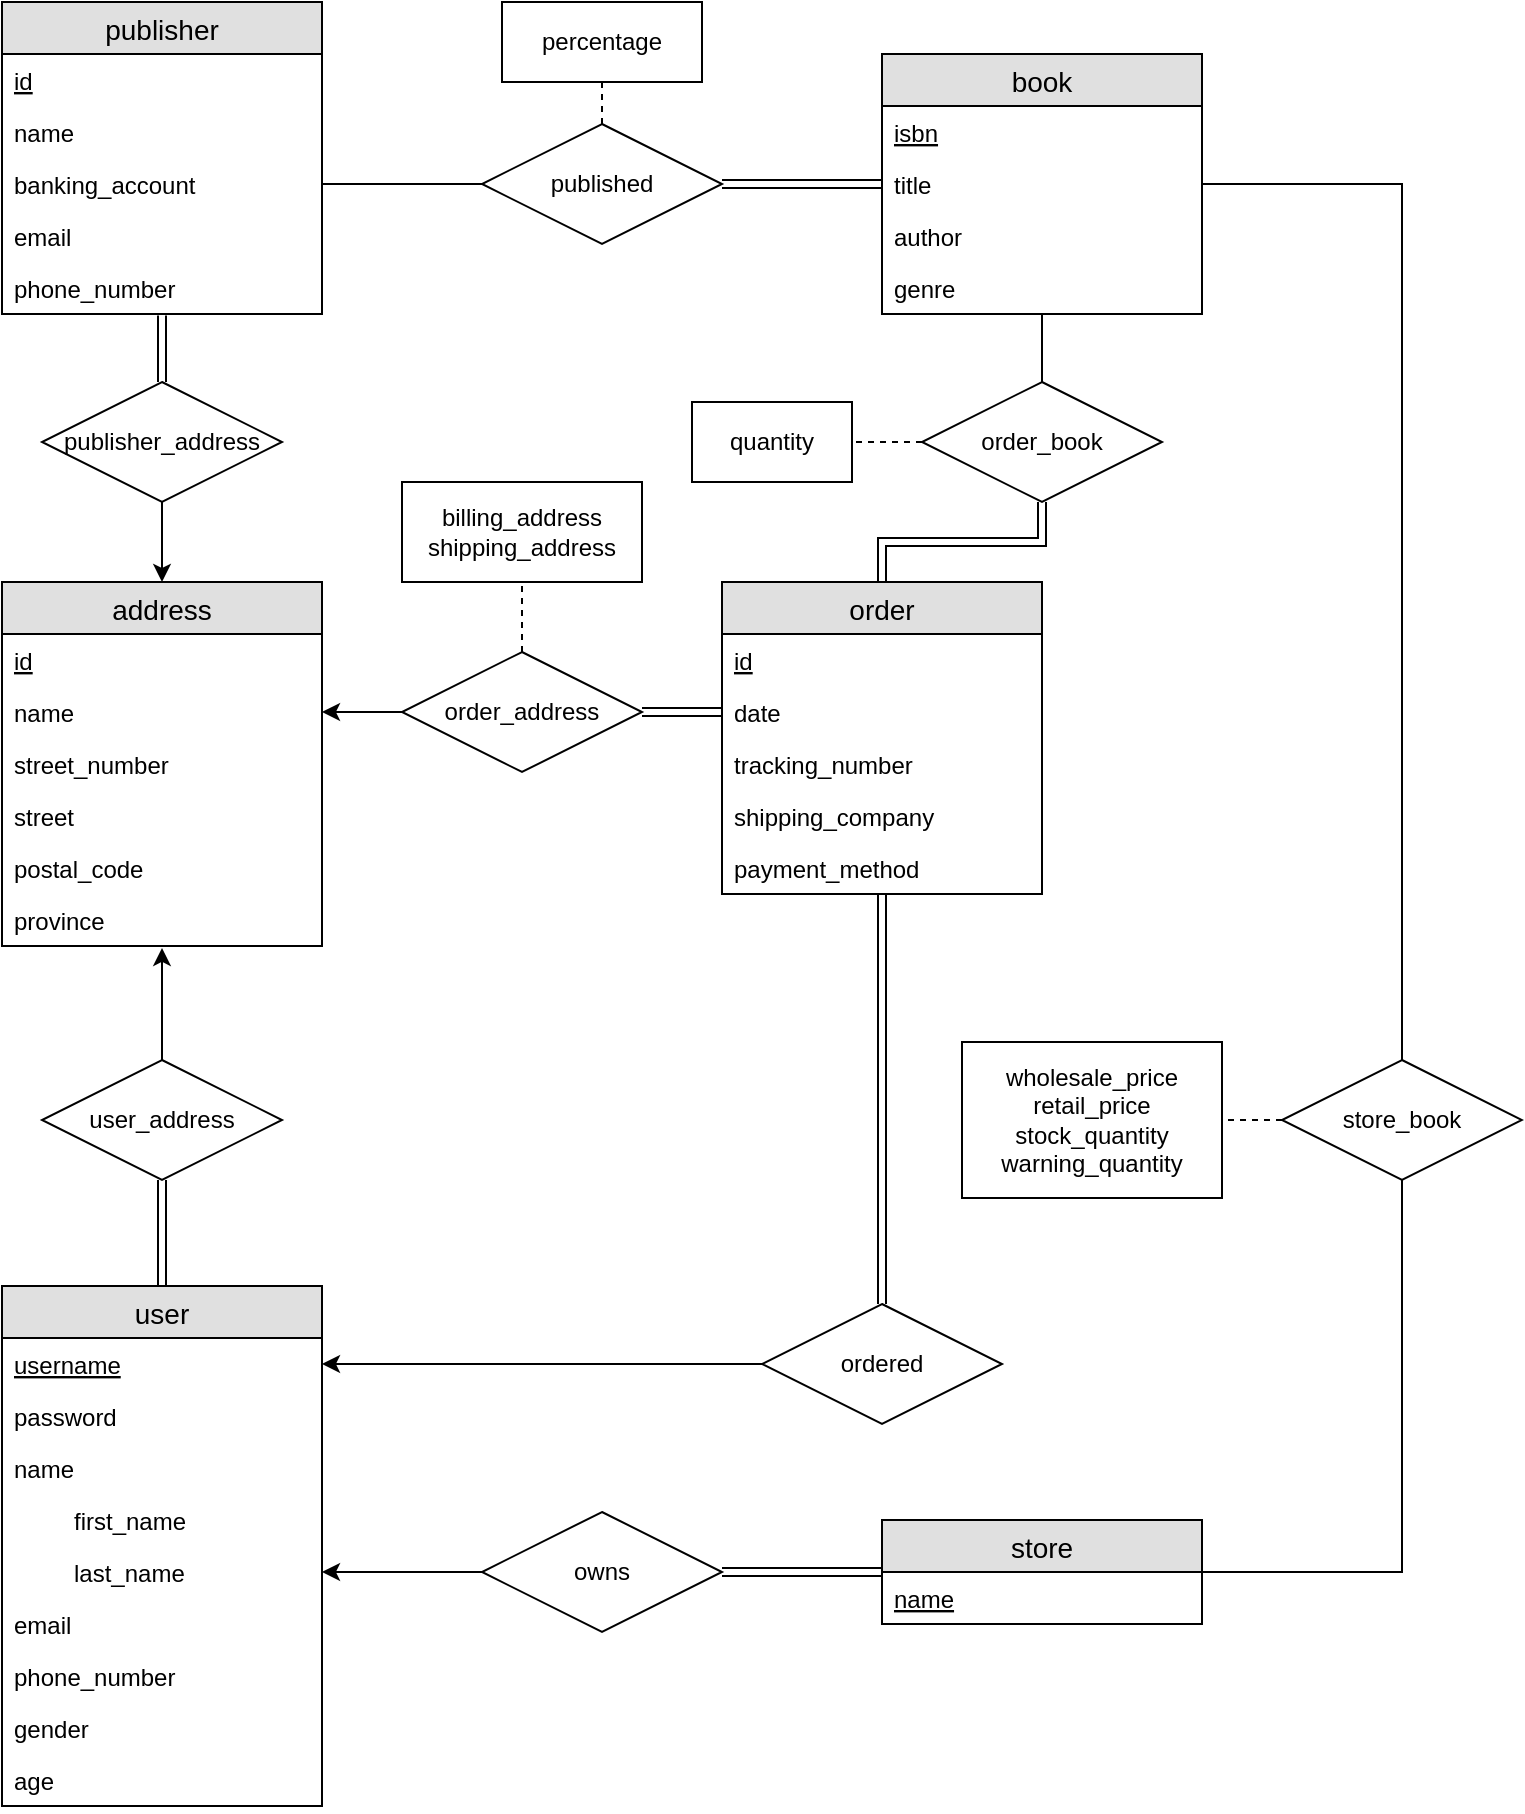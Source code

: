 <mxfile version="12.8.6" type="device"><diagram id="yfBQ-HOSyiXLejvY3fIL" name="Page-1"><mxGraphModel dx="1673" dy="931" grid="1" gridSize="10" guides="1" tooltips="1" connect="1" arrows="1" fold="1" page="1" pageScale="1" pageWidth="850" pageHeight="1100" math="0" shadow="0"><root><mxCell id="0"/><mxCell id="1" parent="0"/><mxCell id="_ZGO0kbLoGnRzJAZCeMT-1" value="publisher" style="swimlane;fontStyle=0;childLayout=stackLayout;horizontal=1;startSize=26;fillColor=#e0e0e0;horizontalStack=0;resizeParent=1;resizeParentMax=0;resizeLast=0;collapsible=1;marginBottom=0;swimlaneFillColor=#ffffff;align=center;fontSize=14;" vertex="1" parent="1"><mxGeometry x="40" y="40" width="160" height="156" as="geometry"/></mxCell><mxCell id="_ZGO0kbLoGnRzJAZCeMT-2" value="id" style="text;strokeColor=none;fillColor=none;spacingLeft=4;spacingRight=4;overflow=hidden;rotatable=0;points=[[0,0.5],[1,0.5]];portConstraint=eastwest;fontSize=12;fontStyle=4" vertex="1" parent="_ZGO0kbLoGnRzJAZCeMT-1"><mxGeometry y="26" width="160" height="26" as="geometry"/></mxCell><mxCell id="_ZGO0kbLoGnRzJAZCeMT-3" value="name" style="text;strokeColor=none;fillColor=none;spacingLeft=4;spacingRight=4;overflow=hidden;rotatable=0;points=[[0,0.5],[1,0.5]];portConstraint=eastwest;fontSize=12;" vertex="1" parent="_ZGO0kbLoGnRzJAZCeMT-1"><mxGeometry y="52" width="160" height="26" as="geometry"/></mxCell><mxCell id="_ZGO0kbLoGnRzJAZCeMT-7" value="banking_account" style="text;strokeColor=none;fillColor=none;spacingLeft=4;spacingRight=4;overflow=hidden;rotatable=0;points=[[0,0.5],[1,0.5]];portConstraint=eastwest;fontSize=12;" vertex="1" parent="_ZGO0kbLoGnRzJAZCeMT-1"><mxGeometry y="78" width="160" height="26" as="geometry"/></mxCell><mxCell id="_ZGO0kbLoGnRzJAZCeMT-9" value="email" style="text;strokeColor=none;fillColor=none;spacingLeft=4;spacingRight=4;overflow=hidden;rotatable=0;points=[[0,0.5],[1,0.5]];portConstraint=eastwest;fontSize=12;" vertex="1" parent="_ZGO0kbLoGnRzJAZCeMT-1"><mxGeometry y="104" width="160" height="26" as="geometry"/></mxCell><mxCell id="_ZGO0kbLoGnRzJAZCeMT-10" value="phone_number" style="text;strokeColor=none;fillColor=none;spacingLeft=4;spacingRight=4;overflow=hidden;rotatable=0;points=[[0,0.5],[1,0.5]];portConstraint=eastwest;fontSize=12;" vertex="1" parent="_ZGO0kbLoGnRzJAZCeMT-1"><mxGeometry y="130" width="160" height="26" as="geometry"/></mxCell><mxCell id="_ZGO0kbLoGnRzJAZCeMT-23" style="edgeStyle=orthogonalEdgeStyle;rounded=0;orthogonalLoop=1;jettySize=auto;html=1;exitX=0;exitY=0.5;exitDx=0;exitDy=0;endArrow=none;endFill=0;" edge="1" parent="1" source="_ZGO0kbLoGnRzJAZCeMT-18" target="_ZGO0kbLoGnRzJAZCeMT-7"><mxGeometry relative="1" as="geometry"><mxPoint x="240" y="150" as="targetPoint"/></mxGeometry></mxCell><mxCell id="_ZGO0kbLoGnRzJAZCeMT-24" style="edgeStyle=orthogonalEdgeStyle;rounded=0;orthogonalLoop=1;jettySize=auto;html=1;exitX=1;exitY=0.5;exitDx=0;exitDy=0;endArrow=none;endFill=0;shape=link;" edge="1" parent="1" source="_ZGO0kbLoGnRzJAZCeMT-18" target="_ZGO0kbLoGnRzJAZCeMT-14"><mxGeometry relative="1" as="geometry"/></mxCell><mxCell id="_ZGO0kbLoGnRzJAZCeMT-18" value="published" style="shape=rhombus;perimeter=rhombusPerimeter;whiteSpace=wrap;html=1;align=center;" vertex="1" parent="1"><mxGeometry x="280" y="101" width="120" height="60" as="geometry"/></mxCell><mxCell id="_ZGO0kbLoGnRzJAZCeMT-22" style="edgeStyle=orthogonalEdgeStyle;rounded=0;orthogonalLoop=1;jettySize=auto;html=1;exitX=0.5;exitY=1;exitDx=0;exitDy=0;entryX=0.5;entryY=0;entryDx=0;entryDy=0;endArrow=none;endFill=0;dashed=1;" edge="1" parent="1" source="_ZGO0kbLoGnRzJAZCeMT-20" target="_ZGO0kbLoGnRzJAZCeMT-18"><mxGeometry relative="1" as="geometry"/></mxCell><mxCell id="_ZGO0kbLoGnRzJAZCeMT-20" value="percentage" style="whiteSpace=wrap;html=1;align=center;" vertex="1" parent="1"><mxGeometry x="290" y="40" width="100" height="40" as="geometry"/></mxCell><mxCell id="_ZGO0kbLoGnRzJAZCeMT-11" value="book" style="swimlane;fontStyle=0;childLayout=stackLayout;horizontal=1;startSize=26;fillColor=#e0e0e0;horizontalStack=0;resizeParent=1;resizeParentMax=0;resizeLast=0;collapsible=1;marginBottom=0;swimlaneFillColor=#ffffff;align=center;fontSize=14;" vertex="1" parent="1"><mxGeometry x="480" y="66" width="160" height="130" as="geometry"/></mxCell><mxCell id="_ZGO0kbLoGnRzJAZCeMT-12" value="isbn" style="text;strokeColor=none;fillColor=none;spacingLeft=4;spacingRight=4;overflow=hidden;rotatable=0;points=[[0,0.5],[1,0.5]];portConstraint=eastwest;fontSize=12;fontStyle=4" vertex="1" parent="_ZGO0kbLoGnRzJAZCeMT-11"><mxGeometry y="26" width="160" height="26" as="geometry"/></mxCell><mxCell id="_ZGO0kbLoGnRzJAZCeMT-14" value="title" style="text;strokeColor=none;fillColor=none;spacingLeft=4;spacingRight=4;overflow=hidden;rotatable=0;points=[[0,0.5],[1,0.5]];portConstraint=eastwest;fontSize=12;" vertex="1" parent="_ZGO0kbLoGnRzJAZCeMT-11"><mxGeometry y="52" width="160" height="26" as="geometry"/></mxCell><mxCell id="_ZGO0kbLoGnRzJAZCeMT-15" value="author" style="text;strokeColor=none;fillColor=none;spacingLeft=4;spacingRight=4;overflow=hidden;rotatable=0;points=[[0,0.5],[1,0.5]];portConstraint=eastwest;fontSize=12;" vertex="1" parent="_ZGO0kbLoGnRzJAZCeMT-11"><mxGeometry y="78" width="160" height="26" as="geometry"/></mxCell><mxCell id="_ZGO0kbLoGnRzJAZCeMT-16" value="genre" style="text;strokeColor=none;fillColor=none;spacingLeft=4;spacingRight=4;overflow=hidden;rotatable=0;points=[[0,0.5],[1,0.5]];portConstraint=eastwest;fontSize=12;" vertex="1" parent="_ZGO0kbLoGnRzJAZCeMT-11"><mxGeometry y="104" width="160" height="26" as="geometry"/></mxCell><mxCell id="_ZGO0kbLoGnRzJAZCeMT-89" style="edgeStyle=orthogonalEdgeStyle;rounded=0;orthogonalLoop=1;jettySize=auto;html=1;entryX=0.5;entryY=1.027;entryDx=0;entryDy=0;entryPerimeter=0;endArrow=classic;endFill=1;shape=link;" edge="1" parent="1" source="_ZGO0kbLoGnRzJAZCeMT-88" target="_ZGO0kbLoGnRzJAZCeMT-10"><mxGeometry relative="1" as="geometry"/></mxCell><mxCell id="_ZGO0kbLoGnRzJAZCeMT-90" style="edgeStyle=orthogonalEdgeStyle;rounded=0;orthogonalLoop=1;jettySize=auto;html=1;entryX=0.5;entryY=0;entryDx=0;entryDy=0;endArrow=classic;endFill=1;" edge="1" parent="1" source="_ZGO0kbLoGnRzJAZCeMT-88" target="_ZGO0kbLoGnRzJAZCeMT-54"><mxGeometry relative="1" as="geometry"/></mxCell><mxCell id="_ZGO0kbLoGnRzJAZCeMT-88" value="publisher_address" style="shape=rhombus;perimeter=rhombusPerimeter;whiteSpace=wrap;html=1;align=center;" vertex="1" parent="1"><mxGeometry x="60" y="230" width="120" height="60" as="geometry"/></mxCell><mxCell id="_ZGO0kbLoGnRzJAZCeMT-99" style="edgeStyle=orthogonalEdgeStyle;rounded=0;orthogonalLoop=1;jettySize=auto;html=1;endArrow=classic;endFill=1;entryX=0.5;entryY=1.038;entryDx=0;entryDy=0;entryPerimeter=0;" edge="1" parent="1" source="_ZGO0kbLoGnRzJAZCeMT-98" target="_ZGO0kbLoGnRzJAZCeMT-75"><mxGeometry relative="1" as="geometry"><mxPoint x="120" y="565" as="targetPoint"/></mxGeometry></mxCell><mxCell id="_ZGO0kbLoGnRzJAZCeMT-100" style="edgeStyle=orthogonalEdgeStyle;rounded=0;orthogonalLoop=1;jettySize=auto;html=1;exitX=0.5;exitY=1;exitDx=0;exitDy=0;entryX=0.5;entryY=0;entryDx=0;entryDy=0;endArrow=classic;endFill=1;shape=link;" edge="1" parent="1" source="_ZGO0kbLoGnRzJAZCeMT-98" target="_ZGO0kbLoGnRzJAZCeMT-79"><mxGeometry relative="1" as="geometry"/></mxCell><mxCell id="_ZGO0kbLoGnRzJAZCeMT-98" value="user_address" style="shape=rhombus;perimeter=rhombusPerimeter;whiteSpace=wrap;html=1;align=center;" vertex="1" parent="1"><mxGeometry x="60" y="569" width="120" height="60" as="geometry"/></mxCell><mxCell id="_ZGO0kbLoGnRzJAZCeMT-102" style="edgeStyle=orthogonalEdgeStyle;rounded=0;orthogonalLoop=1;jettySize=auto;html=1;exitX=0;exitY=0.5;exitDx=0;exitDy=0;entryX=1;entryY=0.5;entryDx=0;entryDy=0;endArrow=classic;endFill=1;" edge="1" parent="1" source="_ZGO0kbLoGnRzJAZCeMT-101" target="_ZGO0kbLoGnRzJAZCeMT-66"><mxGeometry relative="1" as="geometry"/></mxCell><mxCell id="_ZGO0kbLoGnRzJAZCeMT-104" style="edgeStyle=orthogonalEdgeStyle;rounded=0;orthogonalLoop=1;jettySize=auto;html=1;exitX=1;exitY=0.5;exitDx=0;exitDy=0;entryX=0;entryY=0.5;entryDx=0;entryDy=0;endArrow=classic;endFill=1;shape=link;" edge="1" parent="1" source="_ZGO0kbLoGnRzJAZCeMT-101" target="_ZGO0kbLoGnRzJAZCeMT-27"><mxGeometry relative="1" as="geometry"/></mxCell><mxCell id="_ZGO0kbLoGnRzJAZCeMT-107" style="edgeStyle=orthogonalEdgeStyle;rounded=0;orthogonalLoop=1;jettySize=auto;html=1;exitX=0.5;exitY=0;exitDx=0;exitDy=0;entryX=0.5;entryY=1;entryDx=0;entryDy=0;endArrow=none;endFill=0;dashed=1;" edge="1" parent="1" source="_ZGO0kbLoGnRzJAZCeMT-101" target="_ZGO0kbLoGnRzJAZCeMT-106"><mxGeometry relative="1" as="geometry"/></mxCell><mxCell id="_ZGO0kbLoGnRzJAZCeMT-101" value="order_address" style="shape=rhombus;perimeter=rhombusPerimeter;whiteSpace=wrap;html=1;align=center;" vertex="1" parent="1"><mxGeometry x="240" y="365" width="120" height="60" as="geometry"/></mxCell><mxCell id="_ZGO0kbLoGnRzJAZCeMT-106" value="&lt;div&gt;billing_address&lt;/div&gt;&lt;div&gt;shipping_address&lt;br&gt;&lt;/div&gt;" style="whiteSpace=wrap;html=1;align=center;" vertex="1" parent="1"><mxGeometry x="240" y="280" width="120" height="50" as="geometry"/></mxCell><mxCell id="_ZGO0kbLoGnRzJAZCeMT-54" value="address" style="swimlane;fontStyle=0;childLayout=stackLayout;horizontal=1;startSize=26;fillColor=#e0e0e0;horizontalStack=0;resizeParent=1;resizeParentMax=0;resizeLast=0;collapsible=1;marginBottom=0;swimlaneFillColor=#ffffff;align=center;fontSize=14;" vertex="1" parent="1"><mxGeometry x="40" y="330" width="160" height="182" as="geometry"/></mxCell><mxCell id="_ZGO0kbLoGnRzJAZCeMT-55" value="id" style="text;strokeColor=none;fillColor=none;spacingLeft=4;spacingRight=4;overflow=hidden;rotatable=0;points=[[0,0.5],[1,0.5]];portConstraint=eastwest;fontSize=12;fontStyle=4" vertex="1" parent="_ZGO0kbLoGnRzJAZCeMT-54"><mxGeometry y="26" width="160" height="26" as="geometry"/></mxCell><mxCell id="_ZGO0kbLoGnRzJAZCeMT-66" value="name" style="text;strokeColor=none;fillColor=none;spacingLeft=4;spacingRight=4;overflow=hidden;rotatable=0;points=[[0,0.5],[1,0.5]];portConstraint=eastwest;fontSize=12;fontStyle=0" vertex="1" parent="_ZGO0kbLoGnRzJAZCeMT-54"><mxGeometry y="52" width="160" height="26" as="geometry"/></mxCell><mxCell id="_ZGO0kbLoGnRzJAZCeMT-71" value="street_number" style="text;strokeColor=none;fillColor=none;spacingLeft=4;spacingRight=4;overflow=hidden;rotatable=0;points=[[0,0.5],[1,0.5]];portConstraint=eastwest;fontSize=12;fontStyle=0" vertex="1" parent="_ZGO0kbLoGnRzJAZCeMT-54"><mxGeometry y="78" width="160" height="26" as="geometry"/></mxCell><mxCell id="_ZGO0kbLoGnRzJAZCeMT-73" value="street" style="text;strokeColor=none;fillColor=none;spacingLeft=4;spacingRight=4;overflow=hidden;rotatable=0;points=[[0,0.5],[1,0.5]];portConstraint=eastwest;fontSize=12;fontStyle=0" vertex="1" parent="_ZGO0kbLoGnRzJAZCeMT-54"><mxGeometry y="104" width="160" height="26" as="geometry"/></mxCell><mxCell id="_ZGO0kbLoGnRzJAZCeMT-74" value="postal_code" style="text;strokeColor=none;fillColor=none;spacingLeft=4;spacingRight=4;overflow=hidden;rotatable=0;points=[[0,0.5],[1,0.5]];portConstraint=eastwest;fontSize=12;fontStyle=0" vertex="1" parent="_ZGO0kbLoGnRzJAZCeMT-54"><mxGeometry y="130" width="160" height="26" as="geometry"/></mxCell><mxCell id="_ZGO0kbLoGnRzJAZCeMT-75" value="province" style="text;strokeColor=none;fillColor=none;spacingLeft=4;spacingRight=4;overflow=hidden;rotatable=0;points=[[0,0.5],[1,0.5]];portConstraint=eastwest;fontSize=12;fontStyle=0" vertex="1" parent="_ZGO0kbLoGnRzJAZCeMT-54"><mxGeometry y="156" width="160" height="26" as="geometry"/></mxCell><mxCell id="_ZGO0kbLoGnRzJAZCeMT-25" value="order" style="swimlane;fontStyle=0;childLayout=stackLayout;horizontal=1;startSize=26;fillColor=#e0e0e0;horizontalStack=0;resizeParent=1;resizeParentMax=0;resizeLast=0;collapsible=1;marginBottom=0;swimlaneFillColor=#ffffff;align=center;fontSize=14;" vertex="1" parent="1"><mxGeometry x="400" y="330" width="160" height="156" as="geometry"/></mxCell><mxCell id="_ZGO0kbLoGnRzJAZCeMT-26" value="id" style="text;strokeColor=none;fillColor=none;spacingLeft=4;spacingRight=4;overflow=hidden;rotatable=0;points=[[0,0.5],[1,0.5]];portConstraint=eastwest;fontSize=12;fontStyle=4" vertex="1" parent="_ZGO0kbLoGnRzJAZCeMT-25"><mxGeometry y="26" width="160" height="26" as="geometry"/></mxCell><mxCell id="_ZGO0kbLoGnRzJAZCeMT-27" value="date" style="text;strokeColor=none;fillColor=none;spacingLeft=4;spacingRight=4;overflow=hidden;rotatable=0;points=[[0,0.5],[1,0.5]];portConstraint=eastwest;fontSize=12;" vertex="1" parent="_ZGO0kbLoGnRzJAZCeMT-25"><mxGeometry y="52" width="160" height="26" as="geometry"/></mxCell><mxCell id="_ZGO0kbLoGnRzJAZCeMT-28" value="tracking_number" style="text;strokeColor=none;fillColor=none;spacingLeft=4;spacingRight=4;overflow=hidden;rotatable=0;points=[[0,0.5],[1,0.5]];portConstraint=eastwest;fontSize=12;" vertex="1" parent="_ZGO0kbLoGnRzJAZCeMT-25"><mxGeometry y="78" width="160" height="26" as="geometry"/></mxCell><mxCell id="_ZGO0kbLoGnRzJAZCeMT-29" value="shipping_company" style="text;strokeColor=none;fillColor=none;spacingLeft=4;spacingRight=4;overflow=hidden;rotatable=0;points=[[0,0.5],[1,0.5]];portConstraint=eastwest;fontSize=12;" vertex="1" parent="_ZGO0kbLoGnRzJAZCeMT-25"><mxGeometry y="104" width="160" height="26" as="geometry"/></mxCell><mxCell id="_ZGO0kbLoGnRzJAZCeMT-78" value="payment_method" style="text;strokeColor=none;fillColor=none;spacingLeft=4;spacingRight=4;overflow=hidden;rotatable=0;points=[[0,0.5],[1,0.5]];portConstraint=eastwest;fontSize=12;" vertex="1" parent="_ZGO0kbLoGnRzJAZCeMT-25"><mxGeometry y="130" width="160" height="26" as="geometry"/></mxCell><mxCell id="_ZGO0kbLoGnRzJAZCeMT-79" value="user" style="swimlane;fontStyle=0;childLayout=stackLayout;horizontal=1;startSize=26;fillColor=#e0e0e0;horizontalStack=0;resizeParent=1;resizeParentMax=0;resizeLast=0;collapsible=1;marginBottom=0;swimlaneFillColor=#ffffff;align=center;fontSize=14;" vertex="1" parent="1"><mxGeometry x="40" y="682" width="160" height="260" as="geometry"/></mxCell><mxCell id="_ZGO0kbLoGnRzJAZCeMT-80" value="username" style="text;strokeColor=none;fillColor=none;spacingLeft=4;spacingRight=4;overflow=hidden;rotatable=0;points=[[0,0.5],[1,0.5]];portConstraint=eastwest;fontSize=12;fontStyle=4" vertex="1" parent="_ZGO0kbLoGnRzJAZCeMT-79"><mxGeometry y="26" width="160" height="26" as="geometry"/></mxCell><mxCell id="_ZGO0kbLoGnRzJAZCeMT-81" value="password" style="text;strokeColor=none;fillColor=none;spacingLeft=4;spacingRight=4;overflow=hidden;rotatable=0;points=[[0,0.5],[1,0.5]];portConstraint=eastwest;fontSize=12;" vertex="1" parent="_ZGO0kbLoGnRzJAZCeMT-79"><mxGeometry y="52" width="160" height="26" as="geometry"/></mxCell><mxCell id="_ZGO0kbLoGnRzJAZCeMT-133" value="name" style="text;strokeColor=none;fillColor=none;spacingLeft=4;spacingRight=4;overflow=hidden;rotatable=0;points=[[0,0.5],[1,0.5]];portConstraint=eastwest;fontSize=12;fontStyle=0" vertex="1" parent="_ZGO0kbLoGnRzJAZCeMT-79"><mxGeometry y="78" width="160" height="26" as="geometry"/></mxCell><mxCell id="_ZGO0kbLoGnRzJAZCeMT-134" value="first_name" style="shape=partialRectangle;top=0;left=0;right=0;bottom=0;align=left;verticalAlign=top;fillColor=none;spacingLeft=34;spacingRight=4;overflow=hidden;rotatable=0;points=[[0,0.5],[1,0.5]];portConstraint=eastwest;dropTarget=0;fontSize=12;" vertex="1" parent="_ZGO0kbLoGnRzJAZCeMT-79"><mxGeometry y="104" width="160" height="26" as="geometry"/></mxCell><mxCell id="_ZGO0kbLoGnRzJAZCeMT-135" value="" style="shape=partialRectangle;top=0;left=0;bottom=0;right=0;fillColor=none;align=left;verticalAlign=top;spacingLeft=4;spacingRight=4;overflow=hidden;rotatable=0;points=[];portConstraint=eastwest;part=1;fontSize=12;" vertex="1" connectable="0" parent="_ZGO0kbLoGnRzJAZCeMT-134"><mxGeometry width="30" height="26" as="geometry"/></mxCell><mxCell id="_ZGO0kbLoGnRzJAZCeMT-136" value="last_name" style="shape=partialRectangle;top=0;left=0;right=0;bottom=0;align=left;verticalAlign=top;fillColor=none;spacingLeft=34;spacingRight=4;overflow=hidden;rotatable=0;points=[[0,0.5],[1,0.5]];portConstraint=eastwest;dropTarget=0;fontSize=12;" vertex="1" parent="_ZGO0kbLoGnRzJAZCeMT-79"><mxGeometry y="130" width="160" height="26" as="geometry"/></mxCell><mxCell id="_ZGO0kbLoGnRzJAZCeMT-137" value="" style="shape=partialRectangle;top=0;left=0;bottom=0;right=0;fillColor=none;align=left;verticalAlign=top;spacingLeft=4;spacingRight=4;overflow=hidden;rotatable=0;points=[];portConstraint=eastwest;part=1;fontSize=12;" vertex="1" connectable="0" parent="_ZGO0kbLoGnRzJAZCeMT-136"><mxGeometry width="30" height="26" as="geometry"/></mxCell><mxCell id="_ZGO0kbLoGnRzJAZCeMT-94" value="email" style="text;strokeColor=none;fillColor=none;spacingLeft=4;spacingRight=4;overflow=hidden;rotatable=0;points=[[0,0.5],[1,0.5]];portConstraint=eastwest;fontSize=12;" vertex="1" parent="_ZGO0kbLoGnRzJAZCeMT-79"><mxGeometry y="156" width="160" height="26" as="geometry"/></mxCell><mxCell id="_ZGO0kbLoGnRzJAZCeMT-95" value="phone_number" style="text;strokeColor=none;fillColor=none;spacingLeft=4;spacingRight=4;overflow=hidden;rotatable=0;points=[[0,0.5],[1,0.5]];portConstraint=eastwest;fontSize=12;" vertex="1" parent="_ZGO0kbLoGnRzJAZCeMT-79"><mxGeometry y="182" width="160" height="26" as="geometry"/></mxCell><mxCell id="_ZGO0kbLoGnRzJAZCeMT-96" value="gender" style="text;strokeColor=none;fillColor=none;spacingLeft=4;spacingRight=4;overflow=hidden;rotatable=0;points=[[0,0.5],[1,0.5]];portConstraint=eastwest;fontSize=12;" vertex="1" parent="_ZGO0kbLoGnRzJAZCeMT-79"><mxGeometry y="208" width="160" height="26" as="geometry"/></mxCell><mxCell id="_ZGO0kbLoGnRzJAZCeMT-97" value="age" style="text;strokeColor=none;fillColor=none;spacingLeft=4;spacingRight=4;overflow=hidden;rotatable=0;points=[[0,0.5],[1,0.5]];portConstraint=eastwest;fontSize=12;" vertex="1" parent="_ZGO0kbLoGnRzJAZCeMT-79"><mxGeometry y="234" width="160" height="26" as="geometry"/></mxCell><mxCell id="_ZGO0kbLoGnRzJAZCeMT-113" style="edgeStyle=orthogonalEdgeStyle;rounded=0;orthogonalLoop=1;jettySize=auto;html=1;exitX=0;exitY=0.5;exitDx=0;exitDy=0;entryX=1;entryY=0.5;entryDx=0;entryDy=0;endArrow=classic;endFill=1;" edge="1" parent="1" source="_ZGO0kbLoGnRzJAZCeMT-112" target="_ZGO0kbLoGnRzJAZCeMT-80"><mxGeometry relative="1" as="geometry"/></mxCell><mxCell id="_ZGO0kbLoGnRzJAZCeMT-114" style="edgeStyle=orthogonalEdgeStyle;rounded=0;orthogonalLoop=1;jettySize=auto;html=1;exitX=0.5;exitY=0;exitDx=0;exitDy=0;endArrow=classic;endFill=1;shape=link;" edge="1" parent="1" source="_ZGO0kbLoGnRzJAZCeMT-112" target="_ZGO0kbLoGnRzJAZCeMT-25"><mxGeometry relative="1" as="geometry"><mxPoint x="480" y="500" as="targetPoint"/></mxGeometry></mxCell><mxCell id="_ZGO0kbLoGnRzJAZCeMT-112" value="ordered" style="shape=rhombus;perimeter=rhombusPerimeter;whiteSpace=wrap;html=1;align=center;" vertex="1" parent="1"><mxGeometry x="420" y="691" width="120" height="60" as="geometry"/></mxCell><mxCell id="_ZGO0kbLoGnRzJAZCeMT-116" style="edgeStyle=orthogonalEdgeStyle;rounded=0;orthogonalLoop=1;jettySize=auto;html=1;exitX=0.5;exitY=0;exitDx=0;exitDy=0;endArrow=none;endFill=0;" edge="1" parent="1" source="_ZGO0kbLoGnRzJAZCeMT-115" target="_ZGO0kbLoGnRzJAZCeMT-11"><mxGeometry relative="1" as="geometry"/></mxCell><mxCell id="_ZGO0kbLoGnRzJAZCeMT-117" style="edgeStyle=orthogonalEdgeStyle;rounded=0;orthogonalLoop=1;jettySize=auto;html=1;entryX=0.5;entryY=0;entryDx=0;entryDy=0;endArrow=none;endFill=0;shape=link;" edge="1" parent="1" source="_ZGO0kbLoGnRzJAZCeMT-115" target="_ZGO0kbLoGnRzJAZCeMT-25"><mxGeometry relative="1" as="geometry"/></mxCell><mxCell id="_ZGO0kbLoGnRzJAZCeMT-120" style="edgeStyle=orthogonalEdgeStyle;rounded=0;orthogonalLoop=1;jettySize=auto;html=1;exitX=0;exitY=0.5;exitDx=0;exitDy=0;entryX=1;entryY=0.5;entryDx=0;entryDy=0;endArrow=none;endFill=0;dashed=1;" edge="1" parent="1" source="_ZGO0kbLoGnRzJAZCeMT-115" target="_ZGO0kbLoGnRzJAZCeMT-119"><mxGeometry relative="1" as="geometry"/></mxCell><mxCell id="_ZGO0kbLoGnRzJAZCeMT-115" value="order_book" style="shape=rhombus;perimeter=rhombusPerimeter;whiteSpace=wrap;html=1;align=center;" vertex="1" parent="1"><mxGeometry x="500" y="230" width="120" height="60" as="geometry"/></mxCell><mxCell id="_ZGO0kbLoGnRzJAZCeMT-119" value="quantity" style="whiteSpace=wrap;html=1;align=center;" vertex="1" parent="1"><mxGeometry x="385" y="240" width="80" height="40" as="geometry"/></mxCell><mxCell id="_ZGO0kbLoGnRzJAZCeMT-123" style="edgeStyle=orthogonalEdgeStyle;rounded=0;orthogonalLoop=1;jettySize=auto;html=1;endArrow=none;endFill=0;exitX=1;exitY=0.5;exitDx=0;exitDy=0;shape=link;" edge="1" parent="1" source="_ZGO0kbLoGnRzJAZCeMT-122" target="_ZGO0kbLoGnRzJAZCeMT-108"><mxGeometry relative="1" as="geometry"><mxPoint x="430" y="863" as="sourcePoint"/></mxGeometry></mxCell><mxCell id="_ZGO0kbLoGnRzJAZCeMT-124" style="edgeStyle=orthogonalEdgeStyle;rounded=0;orthogonalLoop=1;jettySize=auto;html=1;exitX=0;exitY=0.5;exitDx=0;exitDy=0;endArrow=classic;endFill=1;entryX=1;entryY=0.5;entryDx=0;entryDy=0;" edge="1" parent="1" source="_ZGO0kbLoGnRzJAZCeMT-122" target="_ZGO0kbLoGnRzJAZCeMT-136"><mxGeometry relative="1" as="geometry"/></mxCell><mxCell id="_ZGO0kbLoGnRzJAZCeMT-122" value="owns" style="shape=rhombus;perimeter=rhombusPerimeter;whiteSpace=wrap;html=1;align=center;" vertex="1" parent="1"><mxGeometry x="280" y="795" width="120" height="60" as="geometry"/></mxCell><mxCell id="_ZGO0kbLoGnRzJAZCeMT-126" style="edgeStyle=orthogonalEdgeStyle;rounded=0;orthogonalLoop=1;jettySize=auto;html=1;exitX=0.5;exitY=0;exitDx=0;exitDy=0;entryX=1;entryY=0.5;entryDx=0;entryDy=0;endArrow=none;endFill=0;" edge="1" parent="1" source="_ZGO0kbLoGnRzJAZCeMT-125" target="_ZGO0kbLoGnRzJAZCeMT-14"><mxGeometry relative="1" as="geometry"/></mxCell><mxCell id="_ZGO0kbLoGnRzJAZCeMT-127" style="edgeStyle=orthogonalEdgeStyle;rounded=0;orthogonalLoop=1;jettySize=auto;html=1;exitX=0.5;exitY=1;exitDx=0;exitDy=0;entryX=1;entryY=0.5;entryDx=0;entryDy=0;endArrow=none;endFill=0;" edge="1" parent="1" source="_ZGO0kbLoGnRzJAZCeMT-125" target="_ZGO0kbLoGnRzJAZCeMT-108"><mxGeometry relative="1" as="geometry"/></mxCell><mxCell id="_ZGO0kbLoGnRzJAZCeMT-132" style="edgeStyle=orthogonalEdgeStyle;rounded=0;orthogonalLoop=1;jettySize=auto;html=1;exitX=0;exitY=0.5;exitDx=0;exitDy=0;entryX=1;entryY=0.5;entryDx=0;entryDy=0;dashed=1;endArrow=none;endFill=0;" edge="1" parent="1" source="_ZGO0kbLoGnRzJAZCeMT-125" target="_ZGO0kbLoGnRzJAZCeMT-128"><mxGeometry relative="1" as="geometry"/></mxCell><mxCell id="_ZGO0kbLoGnRzJAZCeMT-125" value="store_book" style="shape=rhombus;perimeter=rhombusPerimeter;whiteSpace=wrap;html=1;align=center;" vertex="1" parent="1"><mxGeometry x="680" y="569" width="120" height="60" as="geometry"/></mxCell><mxCell id="_ZGO0kbLoGnRzJAZCeMT-128" value="&lt;div&gt;wholesale_price&lt;/div&gt;&lt;div&gt;retail_price&lt;/div&gt;&lt;div&gt;stock_quantity&lt;/div&gt;&lt;div&gt;warning_quantity&lt;br&gt;&lt;/div&gt;" style="whiteSpace=wrap;html=1;align=center;" vertex="1" parent="1"><mxGeometry x="520" y="560" width="130" height="78" as="geometry"/></mxCell><mxCell id="_ZGO0kbLoGnRzJAZCeMT-108" value="store" style="swimlane;fontStyle=0;childLayout=stackLayout;horizontal=1;startSize=26;fillColor=#e0e0e0;horizontalStack=0;resizeParent=1;resizeParentMax=0;resizeLast=0;collapsible=1;marginBottom=0;swimlaneFillColor=#ffffff;align=center;fontSize=14;" vertex="1" parent="1"><mxGeometry x="480" y="799" width="160" height="52" as="geometry"/></mxCell><mxCell id="_ZGO0kbLoGnRzJAZCeMT-109" value="name" style="text;strokeColor=none;fillColor=none;spacingLeft=4;spacingRight=4;overflow=hidden;rotatable=0;points=[[0,0.5],[1,0.5]];portConstraint=eastwest;fontSize=12;fontStyle=4" vertex="1" parent="_ZGO0kbLoGnRzJAZCeMT-108"><mxGeometry y="26" width="160" height="26" as="geometry"/></mxCell></root></mxGraphModel></diagram></mxfile>